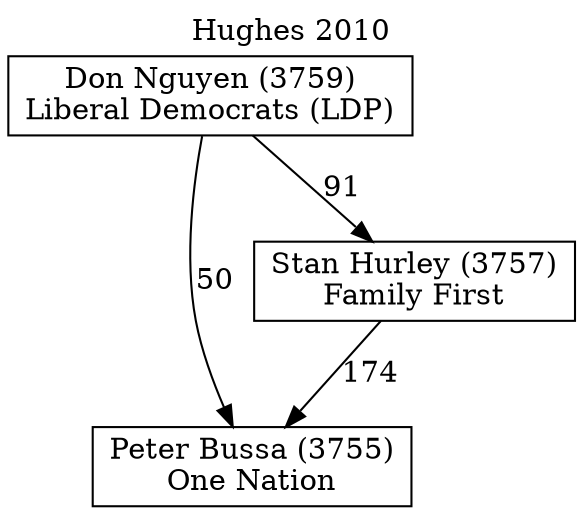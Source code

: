 // House preference flow
digraph "Peter Bussa (3755)_Hughes_2010" {
	graph [label="Hughes 2010" labelloc=t mclimit=10]
	node [shape=box]
	"Peter Bussa (3755)" [label="Peter Bussa (3755)
One Nation"]
	"Stan Hurley (3757)" [label="Stan Hurley (3757)
Family First"]
	"Don Nguyen (3759)" [label="Don Nguyen (3759)
Liberal Democrats (LDP)"]
	"Stan Hurley (3757)" -> "Peter Bussa (3755)" [label=174]
	"Don Nguyen (3759)" -> "Stan Hurley (3757)" [label=91]
	"Don Nguyen (3759)" -> "Peter Bussa (3755)" [label=50]
}
